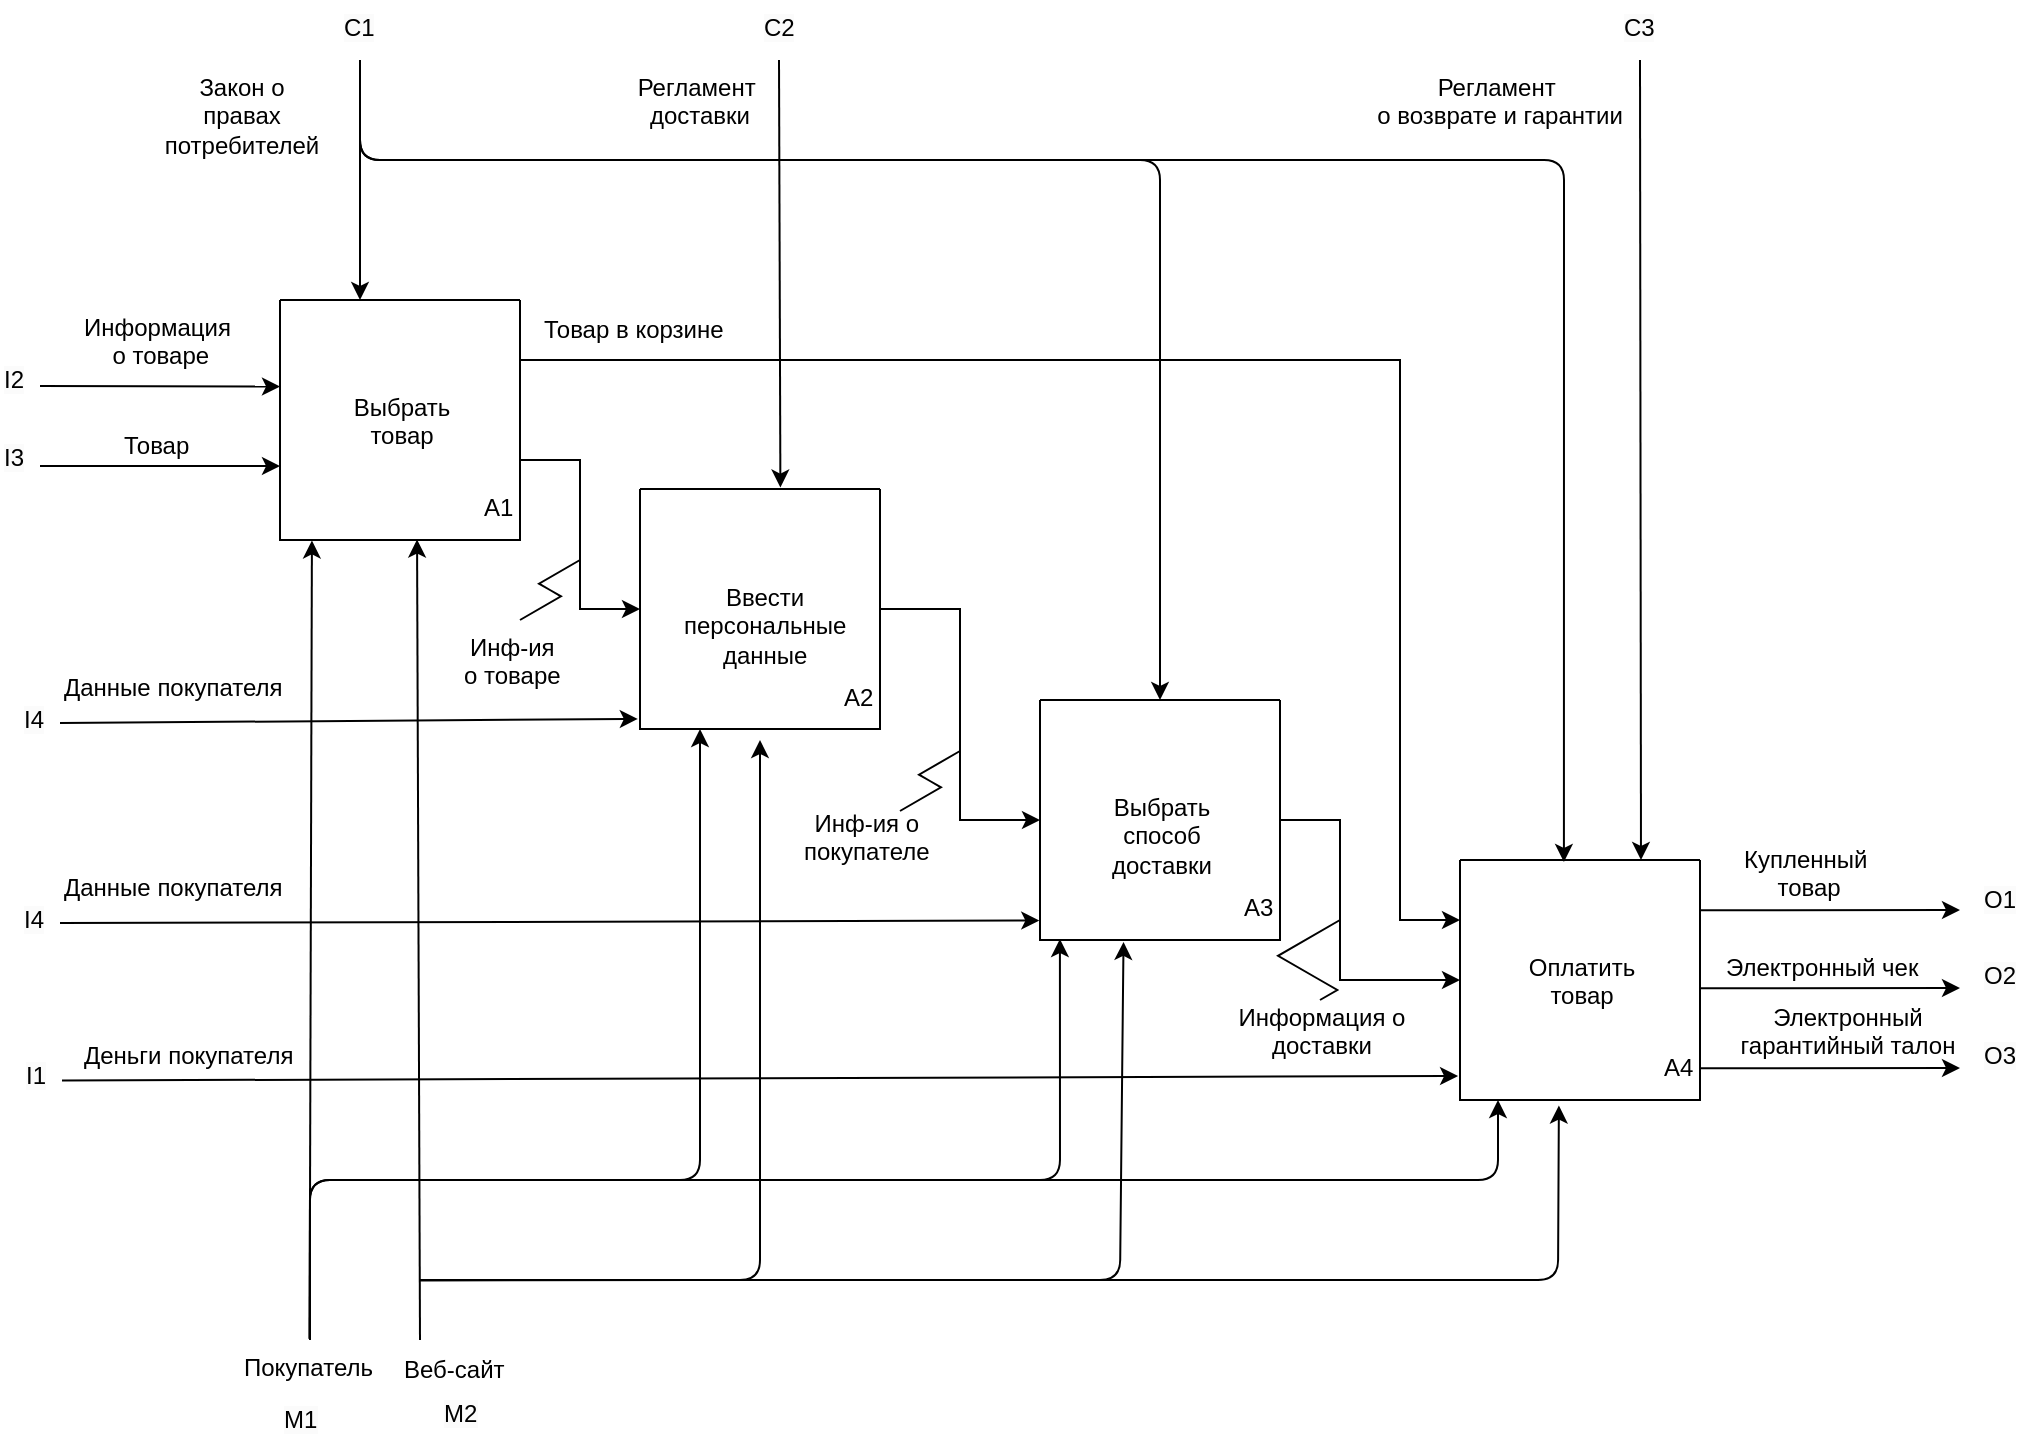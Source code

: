 <mxfile version="23.1.6" type="github">
  <diagram name="Страница — 1" id="Jler92Sf6NgUoxF8YKub">
    <mxGraphModel dx="1843" dy="1203" grid="0" gridSize="10" guides="1" tooltips="1" connect="1" arrows="1" fold="1" page="0" pageScale="1" pageWidth="827" pageHeight="1169" math="0" shadow="0">
      <root>
        <mxCell id="0" />
        <mxCell id="1" parent="0" />
        <mxCell id="cwH7nq8qHNRUDhoMwojD-1" style="edgeStyle=orthogonalEdgeStyle;rounded=0;orthogonalLoop=1;jettySize=auto;html=1;entryX=0;entryY=0.5;entryDx=0;entryDy=0;" parent="1" source="cwH7nq8qHNRUDhoMwojD-4" target="cwH7nq8qHNRUDhoMwojD-9" edge="1">
          <mxGeometry relative="1" as="geometry">
            <Array as="points">
              <mxPoint x="230" y="200" />
              <mxPoint x="230" y="275" />
            </Array>
          </mxGeometry>
        </mxCell>
        <mxCell id="cwH7nq8qHNRUDhoMwojD-3" style="edgeStyle=orthogonalEdgeStyle;rounded=0;orthogonalLoop=1;jettySize=auto;html=1;exitX=1;exitY=0.25;exitDx=0;exitDy=0;entryX=0;entryY=0.25;entryDx=0;entryDy=0;" parent="1" source="cwH7nq8qHNRUDhoMwojD-4" target="cwH7nq8qHNRUDhoMwojD-12" edge="1">
          <mxGeometry relative="1" as="geometry">
            <Array as="points">
              <mxPoint x="640" y="150" />
              <mxPoint x="640" y="430" />
            </Array>
          </mxGeometry>
        </mxCell>
        <mxCell id="cwH7nq8qHNRUDhoMwojD-4" value="" style="swimlane;startSize=0;" parent="1" vertex="1">
          <mxGeometry x="80" y="120" width="120" height="120" as="geometry" />
        </mxCell>
        <mxCell id="cwH7nq8qHNRUDhoMwojD-5" value="&lt;div style=&quot;text-align: center;&quot;&gt;А1&lt;/div&gt;" style="text;whiteSpace=wrap;html=1;" parent="cwH7nq8qHNRUDhoMwojD-4" vertex="1">
          <mxGeometry x="100" y="90" width="20" height="30" as="geometry" />
        </mxCell>
        <mxCell id="cwH7nq8qHNRUDhoMwojD-6" value="&lt;div style=&quot;text-align: center;&quot;&gt;Выбрать товар&lt;/div&gt;" style="text;whiteSpace=wrap;html=1;" parent="cwH7nq8qHNRUDhoMwojD-4" vertex="1">
          <mxGeometry x="20" y="40" width="80" height="40" as="geometry" />
        </mxCell>
        <mxCell id="cwH7nq8qHNRUDhoMwojD-7" value="" style="endArrow=classic;html=1;rounded=0;" parent="cwH7nq8qHNRUDhoMwojD-4" edge="1">
          <mxGeometry width="50" height="50" relative="1" as="geometry">
            <mxPoint x="40" y="-120" as="sourcePoint" />
            <mxPoint x="40" as="targetPoint" />
          </mxGeometry>
        </mxCell>
        <mxCell id="cwH7nq8qHNRUDhoMwojD-8" style="edgeStyle=orthogonalEdgeStyle;rounded=0;orthogonalLoop=1;jettySize=auto;html=1;exitX=1;exitY=0.5;exitDx=0;exitDy=0;entryX=0;entryY=0.5;entryDx=0;entryDy=0;" parent="1" source="cwH7nq8qHNRUDhoMwojD-9" target="cwH7nq8qHNRUDhoMwojD-18" edge="1">
          <mxGeometry relative="1" as="geometry" />
        </mxCell>
        <mxCell id="cwH7nq8qHNRUDhoMwojD-9" value="" style="swimlane;startSize=0;" parent="1" vertex="1">
          <mxGeometry x="260" y="214.5" width="120" height="120" as="geometry" />
        </mxCell>
        <mxCell id="cwH7nq8qHNRUDhoMwojD-10" value="&lt;div style=&quot;text-align: center;&quot;&gt;А2&lt;/div&gt;" style="text;whiteSpace=wrap;html=1;" parent="cwH7nq8qHNRUDhoMwojD-9" vertex="1">
          <mxGeometry x="100" y="90" width="20" height="30" as="geometry" />
        </mxCell>
        <mxCell id="cwH7nq8qHNRUDhoMwojD-11" value="&lt;div style=&quot;text-align: center;&quot;&gt;Ввести персональные данные&lt;/div&gt;" style="text;whiteSpace=wrap;html=1;" parent="cwH7nq8qHNRUDhoMwojD-9" vertex="1">
          <mxGeometry x="20" y="40" width="80" height="40" as="geometry" />
        </mxCell>
        <mxCell id="cwH7nq8qHNRUDhoMwojD-12" value="" style="swimlane;startSize=0;" parent="1" vertex="1">
          <mxGeometry x="670" y="400" width="120" height="120" as="geometry" />
        </mxCell>
        <mxCell id="cwH7nq8qHNRUDhoMwojD-13" value="&lt;div style=&quot;text-align: center;&quot;&gt;А4&lt;/div&gt;" style="text;whiteSpace=wrap;html=1;" parent="cwH7nq8qHNRUDhoMwojD-12" vertex="1">
          <mxGeometry x="100" y="90" width="20" height="30" as="geometry" />
        </mxCell>
        <mxCell id="cwH7nq8qHNRUDhoMwojD-14" value="&lt;div style=&quot;text-align: center;&quot;&gt;Оплатить товар&lt;/div&gt;" style="text;whiteSpace=wrap;html=1;" parent="cwH7nq8qHNRUDhoMwojD-12" vertex="1">
          <mxGeometry x="20" y="40" width="80" height="40" as="geometry" />
        </mxCell>
        <mxCell id="cwH7nq8qHNRUDhoMwojD-17" style="edgeStyle=orthogonalEdgeStyle;rounded=0;orthogonalLoop=1;jettySize=auto;html=1;exitX=1;exitY=0.5;exitDx=0;exitDy=0;entryX=0;entryY=0.5;entryDx=0;entryDy=0;" parent="1" source="cwH7nq8qHNRUDhoMwojD-18" target="cwH7nq8qHNRUDhoMwojD-12" edge="1">
          <mxGeometry relative="1" as="geometry">
            <Array as="points">
              <mxPoint x="610" y="380" />
              <mxPoint x="610" y="460" />
            </Array>
          </mxGeometry>
        </mxCell>
        <mxCell id="cwH7nq8qHNRUDhoMwojD-18" value="" style="swimlane;startSize=0;" parent="1" vertex="1">
          <mxGeometry x="460" y="320" width="120" height="120" as="geometry" />
        </mxCell>
        <mxCell id="cwH7nq8qHNRUDhoMwojD-19" value="&lt;div style=&quot;text-align: center;&quot;&gt;А3&lt;/div&gt;" style="text;whiteSpace=wrap;html=1;" parent="cwH7nq8qHNRUDhoMwojD-18" vertex="1">
          <mxGeometry x="100" y="90" width="20" height="30" as="geometry" />
        </mxCell>
        <mxCell id="cwH7nq8qHNRUDhoMwojD-20" value="&lt;div style=&quot;text-align: center;&quot;&gt;Выбрать способ доставки&lt;/div&gt;" style="text;whiteSpace=wrap;html=1;" parent="cwH7nq8qHNRUDhoMwojD-18" vertex="1">
          <mxGeometry x="20" y="40" width="80" height="40" as="geometry" />
        </mxCell>
        <mxCell id="cwH7nq8qHNRUDhoMwojD-21" value="" style="endArrow=classic;html=1;rounded=0;" parent="1" edge="1">
          <mxGeometry width="50" height="50" relative="1" as="geometry">
            <mxPoint x="-40" y="163" as="sourcePoint" />
            <mxPoint x="80.0" y="163.273" as="targetPoint" />
          </mxGeometry>
        </mxCell>
        <mxCell id="cwH7nq8qHNRUDhoMwojD-22" value="" style="endArrow=classic;html=1;rounded=0;" parent="1" edge="1">
          <mxGeometry width="50" height="50" relative="1" as="geometry">
            <mxPoint x="-40" y="203" as="sourcePoint" />
            <mxPoint x="80" y="203" as="targetPoint" />
          </mxGeometry>
        </mxCell>
        <mxCell id="cwH7nq8qHNRUDhoMwojD-23" value="&lt;div style=&quot;text-align: center;&quot;&gt;Информация&amp;nbsp;&lt;/div&gt;&lt;div style=&quot;text-align: center;&quot;&gt;о товаре&lt;/div&gt;" style="text;whiteSpace=wrap;html=1;" parent="1" vertex="1">
          <mxGeometry x="-20" y="120" width="80" height="40" as="geometry" />
        </mxCell>
        <mxCell id="cwH7nq8qHNRUDhoMwojD-24" value="&lt;div style=&quot;text-align: center;&quot;&gt;Товар&lt;/div&gt;" style="text;whiteSpace=wrap;html=1;" parent="1" vertex="1">
          <mxGeometry y="179" width="50" height="20" as="geometry" />
        </mxCell>
        <mxCell id="cwH7nq8qHNRUDhoMwojD-25" value="&lt;span style=&quot;caret-color: rgb(0, 0, 0); color: rgb(0, 0, 0); font-family: Helvetica; font-style: normal; font-variant-caps: normal; font-weight: 400; letter-spacing: normal; text-align: center; text-indent: 0px; text-transform: none; word-spacing: 0px; -webkit-text-stroke-width: 0px; background-color: rgb(251, 251, 251); text-decoration: none; float: none; display: inline !important;&quot;&gt;&lt;font style=&quot;font-size: 12px;&quot;&gt;I2&lt;/font&gt;&lt;/span&gt;" style="text;whiteSpace=wrap;html=1;" parent="1" vertex="1">
          <mxGeometry x="-60" y="145.5" width="20" height="30" as="geometry" />
        </mxCell>
        <mxCell id="cwH7nq8qHNRUDhoMwojD-26" value="&lt;span style=&quot;caret-color: rgb(0, 0, 0); color: rgb(0, 0, 0); font-family: Helvetica; font-style: normal; font-variant-caps: normal; font-weight: 400; letter-spacing: normal; text-align: center; text-indent: 0px; text-transform: none; word-spacing: 0px; -webkit-text-stroke-width: 0px; background-color: rgb(251, 251, 251); text-decoration: none; float: none; display: inline !important;&quot;&gt;&lt;font style=&quot;font-size: 12px;&quot;&gt;I3&lt;/font&gt;&lt;/span&gt;" style="text;whiteSpace=wrap;html=1;" parent="1" vertex="1">
          <mxGeometry x="-60" y="184.5" width="20" height="30" as="geometry" />
        </mxCell>
        <mxCell id="cwH7nq8qHNRUDhoMwojD-27" value="" style="endArrow=classic;html=1;rounded=0;" parent="1" edge="1">
          <mxGeometry width="50" height="50" relative="1" as="geometry">
            <mxPoint x="790" y="425.17" as="sourcePoint" />
            <mxPoint x="920" y="425" as="targetPoint" />
          </mxGeometry>
        </mxCell>
        <mxCell id="cwH7nq8qHNRUDhoMwojD-28" value="" style="endArrow=classic;html=1;rounded=0;" parent="1" edge="1">
          <mxGeometry width="50" height="50" relative="1" as="geometry">
            <mxPoint x="790" y="464.17" as="sourcePoint" />
            <mxPoint x="920" y="464" as="targetPoint" />
          </mxGeometry>
        </mxCell>
        <mxCell id="cwH7nq8qHNRUDhoMwojD-29" value="" style="endArrow=classic;html=1;rounded=0;" parent="1" edge="1">
          <mxGeometry width="50" height="50" relative="1" as="geometry">
            <mxPoint x="790" y="504.17" as="sourcePoint" />
            <mxPoint x="920" y="504" as="targetPoint" />
          </mxGeometry>
        </mxCell>
        <mxCell id="cwH7nq8qHNRUDhoMwojD-30" value="&lt;div style=&quot;text-align: center;&quot;&gt;Купленный&amp;nbsp;&lt;/div&gt;&lt;div style=&quot;text-align: center;&quot;&gt;товар&lt;/div&gt;" style="text;whiteSpace=wrap;html=1;" parent="1" vertex="1">
          <mxGeometry x="810" y="386" width="120" height="20" as="geometry" />
        </mxCell>
        <mxCell id="cwH7nq8qHNRUDhoMwojD-31" value="&lt;div style=&quot;text-align: center;&quot;&gt;Электронный чек&lt;/div&gt;" style="text;whiteSpace=wrap;html=1;" parent="1" vertex="1">
          <mxGeometry x="801" y="440" width="110" height="20" as="geometry" />
        </mxCell>
        <mxCell id="cwH7nq8qHNRUDhoMwojD-32" value="&lt;div style=&quot;text-align: center;&quot;&gt;Электронный гарантийный талон&lt;/div&gt;" style="text;whiteSpace=wrap;html=1;" parent="1" vertex="1">
          <mxGeometry x="796" y="464.75" width="134" height="20" as="geometry" />
        </mxCell>
        <mxCell id="cwH7nq8qHNRUDhoMwojD-33" value="&lt;span style=&quot;caret-color: rgb(0, 0, 0); color: rgb(0, 0, 0); font-family: Helvetica; font-style: normal; font-variant-caps: normal; font-weight: 400; letter-spacing: normal; text-align: center; text-indent: 0px; text-transform: none; word-spacing: 0px; -webkit-text-stroke-width: 0px; background-color: rgb(251, 251, 251); text-decoration: none; float: none; display: inline !important;&quot;&gt;&lt;font style=&quot;font-size: 12px;&quot;&gt;О1&lt;/font&gt;&lt;/span&gt;" style="text;whiteSpace=wrap;html=1;" parent="1" vertex="1">
          <mxGeometry x="930" y="406" width="20" height="30" as="geometry" />
        </mxCell>
        <mxCell id="cwH7nq8qHNRUDhoMwojD-34" value="&lt;span style=&quot;caret-color: rgb(0, 0, 0); color: rgb(0, 0, 0); font-family: Helvetica; font-style: normal; font-variant-caps: normal; font-weight: 400; letter-spacing: normal; text-align: center; text-indent: 0px; text-transform: none; word-spacing: 0px; -webkit-text-stroke-width: 0px; background-color: rgb(251, 251, 251); text-decoration: none; float: none; display: inline !important;&quot;&gt;&lt;font style=&quot;font-size: 12px;&quot;&gt;O2&lt;/font&gt;&lt;/span&gt;" style="text;whiteSpace=wrap;html=1;" parent="1" vertex="1">
          <mxGeometry x="930" y="444" width="20" height="30" as="geometry" />
        </mxCell>
        <mxCell id="cwH7nq8qHNRUDhoMwojD-35" value="&lt;span style=&quot;caret-color: rgb(0, 0, 0); color: rgb(0, 0, 0); font-family: Helvetica; font-style: normal; font-variant-caps: normal; font-weight: 400; letter-spacing: normal; text-align: center; text-indent: 0px; text-transform: none; word-spacing: 0px; -webkit-text-stroke-width: 0px; background-color: rgb(251, 251, 251); text-decoration: none; float: none; display: inline !important;&quot;&gt;&lt;font style=&quot;font-size: 12px;&quot;&gt;O3&lt;/font&gt;&lt;/span&gt;" style="text;whiteSpace=wrap;html=1;" parent="1" vertex="1">
          <mxGeometry x="930" y="484" width="20" height="30" as="geometry" />
        </mxCell>
        <mxCell id="cwH7nq8qHNRUDhoMwojD-36" value="&lt;div style=&quot;text-align: center;&quot;&gt;Товар в корзине&lt;/div&gt;" style="text;whiteSpace=wrap;html=1;" parent="1" vertex="1">
          <mxGeometry x="210" y="121" width="100" height="24.5" as="geometry" />
        </mxCell>
        <mxCell id="cwH7nq8qHNRUDhoMwojD-38" value="&lt;div style=&quot;text-align: center;&quot;&gt;Инф-ия&lt;/div&gt;&lt;div style=&quot;text-align: center;&quot;&gt;о товаре&lt;/div&gt;" style="text;whiteSpace=wrap;html=1;" parent="1" vertex="1">
          <mxGeometry x="170" y="280" width="60" height="24.5" as="geometry" />
        </mxCell>
        <mxCell id="cwH7nq8qHNRUDhoMwojD-39" value="" style="edgeStyle=isometricEdgeStyle;endArrow=none;html=1;rounded=0;exitX=0.5;exitY=0;exitDx=0;exitDy=0;" parent="1" source="cwH7nq8qHNRUDhoMwojD-38" edge="1">
          <mxGeometry width="50" height="100" relative="1" as="geometry">
            <mxPoint x="213.46" y="280" as="sourcePoint" />
            <mxPoint x="230" y="250" as="targetPoint" />
          </mxGeometry>
        </mxCell>
        <mxCell id="cwH7nq8qHNRUDhoMwojD-40" value="&lt;div style=&quot;text-align: center;&quot;&gt;Инф-ия о&lt;/div&gt;&lt;div style=&quot;text-align: center;&quot;&gt;покупателе&lt;/div&gt;" style="text;whiteSpace=wrap;html=1;" parent="1" vertex="1">
          <mxGeometry x="340" y="367.75" width="70" height="42.25" as="geometry" />
        </mxCell>
        <mxCell id="cwH7nq8qHNRUDhoMwojD-41" value="&lt;div style=&quot;text-align: center;&quot;&gt;Информация о доставки&lt;/div&gt;" style="text;whiteSpace=wrap;html=1;" parent="1" vertex="1">
          <mxGeometry x="550" y="464.75" width="100" height="33.25" as="geometry" />
        </mxCell>
        <mxCell id="cwH7nq8qHNRUDhoMwojD-42" value="" style="edgeStyle=isometricEdgeStyle;endArrow=none;html=1;rounded=0;" parent="1" edge="1">
          <mxGeometry width="50" height="100" relative="1" as="geometry">
            <mxPoint x="600" y="470" as="sourcePoint" />
            <mxPoint x="610" y="430" as="targetPoint" />
            <Array as="points">
              <mxPoint x="600" y="460" />
            </Array>
          </mxGeometry>
        </mxCell>
        <mxCell id="cwH7nq8qHNRUDhoMwojD-43" value="&lt;div style=&quot;text-align: center;&quot;&gt;Закон о правах потребителей&lt;/div&gt;" style="text;whiteSpace=wrap;html=1;" parent="1" vertex="1">
          <mxGeometry x="20" width="80" height="50" as="geometry" />
        </mxCell>
        <mxCell id="cwH7nq8qHNRUDhoMwojD-44" value="&lt;span style=&quot;caret-color: rgb(0, 0, 0); color: rgb(0, 0, 0); font-family: Helvetica; font-style: normal; font-variant-caps: normal; font-weight: 400; letter-spacing: normal; text-align: center; text-indent: 0px; text-transform: none; word-spacing: 0px; -webkit-text-stroke-width: 0px; background-color: rgb(251, 251, 251); text-decoration: none; float: none; display: inline !important;&quot;&gt;&lt;font style=&quot;font-size: 12px;&quot;&gt;С1&lt;/font&gt;&lt;/span&gt;" style="text;whiteSpace=wrap;html=1;" parent="1" vertex="1">
          <mxGeometry x="110" y="-30" width="20" height="30" as="geometry" />
        </mxCell>
        <mxCell id="cwH7nq8qHNRUDhoMwojD-45" value="&lt;span style=&quot;caret-color: rgb(0, 0, 0); color: rgb(0, 0, 0); font-family: Helvetica; font-style: normal; font-variant-caps: normal; font-weight: 400; letter-spacing: normal; text-align: center; text-indent: 0px; text-transform: none; word-spacing: 0px; -webkit-text-stroke-width: 0px; background-color: rgb(251, 251, 251); text-decoration: none; float: none; display: inline !important;&quot;&gt;&lt;font style=&quot;font-size: 12px;&quot;&gt;С2&lt;/font&gt;&lt;/span&gt;" style="text;whiteSpace=wrap;html=1;" parent="1" vertex="1">
          <mxGeometry x="320" y="-30" width="20" height="30" as="geometry" />
        </mxCell>
        <mxCell id="cwH7nq8qHNRUDhoMwojD-46" value="" style="endArrow=classic;html=1;rounded=1;entryX=0.5;entryY=0;entryDx=0;entryDy=0;curved=0;" parent="1" target="cwH7nq8qHNRUDhoMwojD-18" edge="1">
          <mxGeometry width="50" height="50" relative="1" as="geometry">
            <mxPoint x="120" as="sourcePoint" />
            <mxPoint x="170" y="-50" as="targetPoint" />
            <Array as="points">
              <mxPoint x="120" y="50" />
              <mxPoint x="520" y="50" />
            </Array>
          </mxGeometry>
        </mxCell>
        <mxCell id="cwH7nq8qHNRUDhoMwojD-47" value="" style="endArrow=classic;html=1;rounded=1;entryX=0.433;entryY=0.008;entryDx=0;entryDy=0;curved=0;entryPerimeter=0;" parent="1" target="cwH7nq8qHNRUDhoMwojD-12" edge="1">
          <mxGeometry width="50" height="50" relative="1" as="geometry">
            <mxPoint x="120" y="0.5" as="sourcePoint" />
            <mxPoint x="520" y="320.5" as="targetPoint" />
            <Array as="points">
              <mxPoint x="120" y="50" />
              <mxPoint x="420" y="50" />
              <mxPoint x="722" y="50" />
            </Array>
          </mxGeometry>
        </mxCell>
        <mxCell id="cwH7nq8qHNRUDhoMwojD-48" value="" style="endArrow=classic;html=1;rounded=0;entryX=0.585;entryY=-0.006;entryDx=0;entryDy=0;entryPerimeter=0;" parent="1" target="cwH7nq8qHNRUDhoMwojD-9" edge="1">
          <mxGeometry width="50" height="50" relative="1" as="geometry">
            <mxPoint x="329.5" as="sourcePoint" />
            <mxPoint x="329.5" y="120" as="targetPoint" />
          </mxGeometry>
        </mxCell>
        <mxCell id="cwH7nq8qHNRUDhoMwojD-49" value="&lt;div style=&quot;&quot;&gt;Регламент&amp;nbsp;&lt;/div&gt;&lt;div style=&quot;&quot;&gt;доставки&lt;/div&gt;" style="text;whiteSpace=wrap;html=1;align=center;" parent="1" vertex="1">
          <mxGeometry x="250" width="80" height="50" as="geometry" />
        </mxCell>
        <mxCell id="cwH7nq8qHNRUDhoMwojD-50" value="" style="endArrow=classic;html=1;rounded=0;entryX=0.585;entryY=-0.006;entryDx=0;entryDy=0;entryPerimeter=0;" parent="1" edge="1">
          <mxGeometry width="50" height="50" relative="1" as="geometry">
            <mxPoint x="760" as="sourcePoint" />
            <mxPoint x="760.5" y="400" as="targetPoint" />
          </mxGeometry>
        </mxCell>
        <mxCell id="cwH7nq8qHNRUDhoMwojD-51" value="&lt;span style=&quot;caret-color: rgb(0, 0, 0); color: rgb(0, 0, 0); font-family: Helvetica; font-style: normal; font-variant-caps: normal; font-weight: 400; letter-spacing: normal; text-align: center; text-indent: 0px; text-transform: none; word-spacing: 0px; -webkit-text-stroke-width: 0px; background-color: rgb(251, 251, 251); text-decoration: none; float: none; display: inline !important;&quot;&gt;&lt;font style=&quot;font-size: 12px;&quot;&gt;С3&lt;/font&gt;&lt;/span&gt;" style="text;whiteSpace=wrap;html=1;" parent="1" vertex="1">
          <mxGeometry x="750" y="-30" width="20" height="30" as="geometry" />
        </mxCell>
        <mxCell id="cwH7nq8qHNRUDhoMwojD-52" value="&lt;div style=&quot;&quot;&gt;Регламент&amp;nbsp;&lt;br style=&quot;border-color: var(--border-color);&quot;&gt;о возврате и гарантии&lt;br&gt;&lt;/div&gt;" style="text;whiteSpace=wrap;html=1;align=center;" parent="1" vertex="1">
          <mxGeometry x="620" width="140" height="50" as="geometry" />
        </mxCell>
        <mxCell id="cwH7nq8qHNRUDhoMwojD-53" value="" style="endArrow=classic;html=1;rounded=0;entryX=-0.009;entryY=0.958;entryDx=0;entryDy=0;entryPerimeter=0;" parent="1" target="cwH7nq8qHNRUDhoMwojD-9" edge="1">
          <mxGeometry width="50" height="50" relative="1" as="geometry">
            <mxPoint x="-30" y="331.5" as="sourcePoint" />
            <mxPoint x="256.76" y="330" as="targetPoint" />
          </mxGeometry>
        </mxCell>
        <mxCell id="cwH7nq8qHNRUDhoMwojD-54" value="&lt;div style=&quot;text-align: center;&quot;&gt;Данные покупателя&lt;br&gt;&lt;/div&gt;" style="text;whiteSpace=wrap;html=1;" parent="1" vertex="1">
          <mxGeometry x="-30" y="300" width="120" height="30" as="geometry" />
        </mxCell>
        <mxCell id="cwH7nq8qHNRUDhoMwojD-55" value="&lt;span style=&quot;caret-color: rgb(0, 0, 0); color: rgb(0, 0, 0); font-family: Helvetica; font-style: normal; font-variant-caps: normal; font-weight: 400; letter-spacing: normal; text-align: center; text-indent: 0px; text-transform: none; word-spacing: 0px; -webkit-text-stroke-width: 0px; background-color: rgb(251, 251, 251); text-decoration: none; float: none; display: inline !important;&quot;&gt;&lt;font style=&quot;font-size: 12px;&quot;&gt;I4&lt;/font&gt;&lt;/span&gt;" style="text;whiteSpace=wrap;html=1;" parent="1" vertex="1">
          <mxGeometry x="-50" y="315.5" width="20" height="30" as="geometry" />
        </mxCell>
        <mxCell id="cwH7nq8qHNRUDhoMwojD-56" value="" style="endArrow=classic;html=1;rounded=0;entryX=-0.008;entryY=0.9;entryDx=0;entryDy=0;entryPerimeter=0;" parent="1" target="cwH7nq8qHNRUDhoMwojD-12" edge="1">
          <mxGeometry width="50" height="50" relative="1" as="geometry">
            <mxPoint x="-29" y="510.25" as="sourcePoint" />
            <mxPoint x="260" y="507.75" as="targetPoint" />
          </mxGeometry>
        </mxCell>
        <mxCell id="cwH7nq8qHNRUDhoMwojD-57" value="&lt;div style=&quot;text-align: center;&quot;&gt;Деньги покупателя&lt;br&gt;&lt;/div&gt;" style="text;whiteSpace=wrap;html=1;" parent="1" vertex="1">
          <mxGeometry x="-20" y="484" width="120" height="22" as="geometry" />
        </mxCell>
        <mxCell id="cwH7nq8qHNRUDhoMwojD-58" value="&lt;span style=&quot;caret-color: rgb(0, 0, 0); color: rgb(0, 0, 0); font-family: Helvetica; font-style: normal; font-variant-caps: normal; font-weight: 400; letter-spacing: normal; text-align: center; text-indent: 0px; text-transform: none; word-spacing: 0px; -webkit-text-stroke-width: 0px; background-color: rgb(251, 251, 251); text-decoration: none; float: none; display: inline !important;&quot;&gt;&lt;font style=&quot;font-size: 12px;&quot;&gt;I1&lt;/font&gt;&lt;/span&gt;" style="text;whiteSpace=wrap;html=1;" parent="1" vertex="1">
          <mxGeometry x="-49" y="494.25" width="20" height="30" as="geometry" />
        </mxCell>
        <mxCell id="cwH7nq8qHNRUDhoMwojD-59" value="" style="endArrow=classic;html=1;rounded=0;entryX=0.133;entryY=1.002;entryDx=0;entryDy=0;entryPerimeter=0;exitX=0.435;exitY=-0.032;exitDx=0;exitDy=0;exitPerimeter=0;" parent="1" source="cwH7nq8qHNRUDhoMwojD-63" target="cwH7nq8qHNRUDhoMwojD-4" edge="1">
          <mxGeometry width="50" height="50" relative="1" as="geometry">
            <mxPoint x="90" y="630" as="sourcePoint" />
            <mxPoint x="170" y="590" as="targetPoint" />
          </mxGeometry>
        </mxCell>
        <mxCell id="cwH7nq8qHNRUDhoMwojD-60" value="" style="endArrow=classic;html=1;rounded=1;entryX=0.083;entryY=0.996;entryDx=0;entryDy=0;entryPerimeter=0;curved=0;exitX=0.435;exitY=-0.022;exitDx=0;exitDy=0;exitPerimeter=0;" parent="1" source="cwH7nq8qHNRUDhoMwojD-63" target="cwH7nq8qHNRUDhoMwojD-18" edge="1">
          <mxGeometry width="50" height="50" relative="1" as="geometry">
            <mxPoint x="120" y="640" as="sourcePoint" />
            <mxPoint x="170" y="590" as="targetPoint" />
            <Array as="points">
              <mxPoint x="95" y="560" />
              <mxPoint x="470" y="560" />
            </Array>
          </mxGeometry>
        </mxCell>
        <mxCell id="cwH7nq8qHNRUDhoMwojD-61" value="" style="endArrow=classic;html=1;rounded=0;entryX=0.571;entryY=0.998;entryDx=0;entryDy=0;entryPerimeter=0;" parent="1" target="cwH7nq8qHNRUDhoMwojD-4" edge="1">
          <mxGeometry width="50" height="50" relative="1" as="geometry">
            <mxPoint x="150" y="640" as="sourcePoint" />
            <mxPoint x="160.0" y="240" as="targetPoint" />
          </mxGeometry>
        </mxCell>
        <mxCell id="cwH7nq8qHNRUDhoMwojD-62" value="" style="endArrow=classic;html=1;rounded=1;entryX=0.412;entryY=1.023;entryDx=0;entryDy=0;entryPerimeter=0;curved=0;" parent="1" target="cwH7nq8qHNRUDhoMwojD-12" edge="1">
          <mxGeometry width="50" height="50" relative="1" as="geometry">
            <mxPoint x="150" y="610" as="sourcePoint" />
            <mxPoint x="490" y="440" as="targetPoint" />
            <Array as="points">
              <mxPoint x="490" y="610" />
              <mxPoint x="719" y="610" />
            </Array>
          </mxGeometry>
        </mxCell>
        <mxCell id="cwH7nq8qHNRUDhoMwojD-63" value="&lt;div style=&quot;text-align: center;&quot;&gt;Покупатель&lt;br&gt;&lt;/div&gt;" style="text;whiteSpace=wrap;html=1;" parent="1" vertex="1">
          <mxGeometry x="60" y="640" width="80" height="22" as="geometry" />
        </mxCell>
        <mxCell id="cwH7nq8qHNRUDhoMwojD-64" value="&lt;div style=&quot;text-align: center;&quot;&gt;Веб-сайт&lt;br&gt;&lt;/div&gt;" style="text;whiteSpace=wrap;html=1;" parent="1" vertex="1">
          <mxGeometry x="140" y="641" width="60" height="22" as="geometry" />
        </mxCell>
        <mxCell id="cwH7nq8qHNRUDhoMwojD-66" value="&lt;span style=&quot;caret-color: rgb(0, 0, 0); color: rgb(0, 0, 0); font-family: Helvetica; font-style: normal; font-variant-caps: normal; font-weight: 400; letter-spacing: normal; text-align: center; text-indent: 0px; text-transform: none; word-spacing: 0px; -webkit-text-stroke-width: 0px; background-color: rgb(251, 251, 251); text-decoration: none; float: none; display: inline !important;&quot;&gt;&lt;font style=&quot;font-size: 12px;&quot;&gt;M1&lt;/font&gt;&lt;/span&gt;" style="text;whiteSpace=wrap;html=1;" parent="1" vertex="1">
          <mxGeometry x="80" y="666" width="20" height="30" as="geometry" />
        </mxCell>
        <mxCell id="cwH7nq8qHNRUDhoMwojD-67" value="&lt;span style=&quot;caret-color: rgb(0, 0, 0); color: rgb(0, 0, 0); font-family: Helvetica; font-style: normal; font-variant-caps: normal; font-weight: 400; letter-spacing: normal; text-align: center; text-indent: 0px; text-transform: none; word-spacing: 0px; -webkit-text-stroke-width: 0px; background-color: rgb(251, 251, 251); text-decoration: none; float: none; display: inline !important;&quot;&gt;&lt;font style=&quot;font-size: 12px;&quot;&gt;M2&lt;/font&gt;&lt;/span&gt;" style="text;whiteSpace=wrap;html=1;" parent="1" vertex="1">
          <mxGeometry x="160" y="663" width="20" height="30" as="geometry" />
        </mxCell>
        <mxCell id="cwH7nq8qHNRUDhoMwojD-69" value="" style="edgeStyle=isometricEdgeStyle;endArrow=none;html=1;rounded=0;exitX=0.5;exitY=0;exitDx=0;exitDy=0;" parent="1" edge="1">
          <mxGeometry width="50" height="100" relative="1" as="geometry">
            <mxPoint x="390" y="375.5" as="sourcePoint" />
            <mxPoint x="420" y="345.5" as="targetPoint" />
          </mxGeometry>
        </mxCell>
        <mxCell id="cwH7nq8qHNRUDhoMwojD-70" value="" style="endArrow=classic;html=1;rounded=1;entryX=0.412;entryY=1.023;entryDx=0;entryDy=0;entryPerimeter=0;curved=0;" parent="1" edge="1">
          <mxGeometry width="50" height="50" relative="1" as="geometry">
            <mxPoint x="110" y="560" as="sourcePoint" />
            <mxPoint x="689" y="520" as="targetPoint" />
            <Array as="points">
              <mxPoint x="689" y="560" />
            </Array>
          </mxGeometry>
        </mxCell>
        <mxCell id="cwH7nq8qHNRUDhoMwojD-71" value="" style="endArrow=classic;html=1;rounded=1;curved=0;" parent="1" edge="1">
          <mxGeometry width="50" height="50" relative="1" as="geometry">
            <mxPoint x="150" y="610.25" as="sourcePoint" />
            <mxPoint x="320" y="340" as="targetPoint" />
            <Array as="points">
              <mxPoint x="300" y="610" />
              <mxPoint x="280" y="610" />
              <mxPoint x="320" y="610" />
            </Array>
          </mxGeometry>
        </mxCell>
        <mxCell id="cwH7nq8qHNRUDhoMwojD-72" value="" style="endArrow=classic;html=1;rounded=1;entryX=0.25;entryY=1;entryDx=0;entryDy=0;curved=0;exitX=0.435;exitY=-0.022;exitDx=0;exitDy=0;exitPerimeter=0;" parent="1" target="cwH7nq8qHNRUDhoMwojD-9" edge="1">
          <mxGeometry width="50" height="50" relative="1" as="geometry">
            <mxPoint x="95" y="640" as="sourcePoint" />
            <mxPoint x="470" y="440" as="targetPoint" />
            <Array as="points">
              <mxPoint x="95" y="560" />
              <mxPoint x="290" y="560" />
            </Array>
          </mxGeometry>
        </mxCell>
        <mxCell id="cwH7nq8qHNRUDhoMwojD-74" value="" style="endArrow=classic;html=1;rounded=1;curved=0;entryX=0.348;entryY=1.008;entryDx=0;entryDy=0;entryPerimeter=0;" parent="1" target="cwH7nq8qHNRUDhoMwojD-18" edge="1">
          <mxGeometry width="50" height="50" relative="1" as="geometry">
            <mxPoint x="170" y="610" as="sourcePoint" />
            <mxPoint x="520" y="440" as="targetPoint" />
            <Array as="points">
              <mxPoint x="500" y="610" />
            </Array>
          </mxGeometry>
        </mxCell>
        <mxCell id="Y0prcmTENNmvz4b--yGm-1" value="" style="endArrow=classic;html=1;rounded=0;entryX=-0.003;entryY=0.919;entryDx=0;entryDy=0;entryPerimeter=0;" edge="1" parent="1" target="cwH7nq8qHNRUDhoMwojD-18">
          <mxGeometry width="50" height="50" relative="1" as="geometry">
            <mxPoint x="-30" y="431.5" as="sourcePoint" />
            <mxPoint x="259" y="429" as="targetPoint" />
          </mxGeometry>
        </mxCell>
        <mxCell id="Y0prcmTENNmvz4b--yGm-2" value="&lt;div style=&quot;text-align: center;&quot;&gt;Данные покупателя&lt;br&gt;&lt;/div&gt;" style="text;whiteSpace=wrap;html=1;" vertex="1" parent="1">
          <mxGeometry x="-30" y="400" width="120" height="30" as="geometry" />
        </mxCell>
        <mxCell id="Y0prcmTENNmvz4b--yGm-3" value="&lt;span style=&quot;caret-color: rgb(0, 0, 0); color: rgb(0, 0, 0); font-family: Helvetica; font-style: normal; font-variant-caps: normal; font-weight: 400; letter-spacing: normal; text-align: center; text-indent: 0px; text-transform: none; word-spacing: 0px; -webkit-text-stroke-width: 0px; background-color: rgb(251, 251, 251); text-decoration: none; float: none; display: inline !important;&quot;&gt;&lt;font style=&quot;font-size: 12px;&quot;&gt;I4&lt;/font&gt;&lt;/span&gt;" style="text;whiteSpace=wrap;html=1;" vertex="1" parent="1">
          <mxGeometry x="-50" y="415.5" width="20" height="30" as="geometry" />
        </mxCell>
      </root>
    </mxGraphModel>
  </diagram>
</mxfile>
